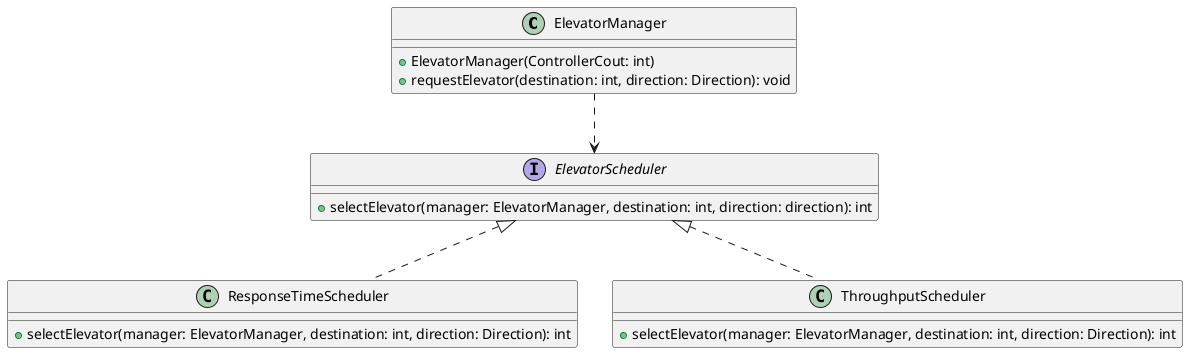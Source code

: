 @startuml

class ElevatorManager {
+ ElevatorManager(ControllerCout: int)
+ requestElevator(destination: int, direction: Direction): void
}

interface ElevatorScheduler {
+ selectElevator(manager: ElevatorManager, destination: int, direction: direction): int
}

class ResponseTimeScheduler {
+ selectElevator(manager: ElevatorManager, destination: int, direction: Direction): int
}

class ThroughputScheduler {
+ selectElevator(manager: ElevatorManager, destination: int, direction: Direction): int
}

ElevatorManager ..>  ElevatorScheduler
ElevatorScheduler <|..  ResponseTimeScheduler
ElevatorScheduler <|.. ThroughputScheduler


@enduml
